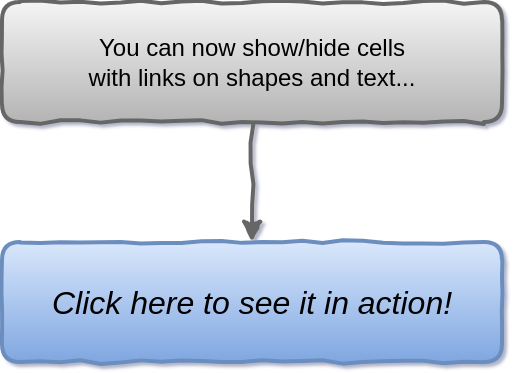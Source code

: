 <mxfile version="24.2.0" type="github" pages="2">
  <diagram id="d5gl4QwFa03STW00YMON" name="Page-1">
    <mxGraphModel dx="1207" dy="682" grid="0" gridSize="10" guides="1" tooltips="1" connect="1" arrows="1" fold="1" page="1" pageScale="1" pageWidth="850" pageHeight="1100" background="#ffffff" math="0" shadow="1">
      <root>
        <mxCell id="0" />
        <mxCell id="1" parent="0" />
        <mxCell id="4" value="" style="edgeStyle=orthogonalEdgeStyle;rounded=0;html=1;jettySize=auto;orthogonalLoop=1;fillColor=#f5f5f5;strokeColor=#666666;comic=1;shadow=0;strokeWidth=2;gradientColor=#b3b3b3;" parent="1" source="2" target="3" edge="1">
          <mxGeometry relative="1" as="geometry" />
        </mxCell>
        <mxCell id="2" value="You can now show/hide cells&lt;br&gt;with links on shapes and text..." style="rounded=1;whiteSpace=wrap;html=1;spacingLeft=10;spacingRight=10;fillColor=#f5f5f5;strokeColor=#666666;comic=1;shadow=0;strokeWidth=2;gradientColor=#b3b3b3;" parent="1" vertex="1">
          <mxGeometry x="300" y="99" width="250" height="60" as="geometry" />
        </mxCell>
        <mxCell id="6" value="" style="edgeStyle=orthogonalEdgeStyle;rounded=0;html=1;jettySize=auto;orthogonalLoop=1;fillColor=#f5f5f5;strokeColor=#666666;comic=1;shadow=0;strokeWidth=2;gradientColor=#b3b3b3;" parent="1" source="3" target="5" edge="1">
          <mxGeometry relative="1" as="geometry" />
        </mxCell>
        <UserObject label="Click here to see it in action!" link="data:action/json,{&quot;actions&quot;:[{&quot;toggle&quot;: {&quot;cells&quot;: [&quot;5&quot;, &quot;7&quot;]}}]}" id="3">
          <mxCell style="rounded=1;whiteSpace=wrap;html=1;fillColor=#dae8fc;strokeColor=#6c8ebf;comic=1;shadow=0;strokeWidth=2;gradientColor=#7ea6e0;fontSize=16;fontStyle=2" parent="1" vertex="1">
            <mxGeometry x="300" y="219" width="250" height="60" as="geometry" />
          </mxCell>
        </UserObject>
        <mxCell id="5" value="The format is&amp;nbsp;data:action/json,{&quot;actions&quot;:[{&quot;toggle&quot;: {&quot;cells&quot;: [id1, id2, ...]}}]}" style="rounded=1;whiteSpace=wrap;html=1;fillColor=#f5f5f5;strokeColor=#666666;comic=1;shadow=0;strokeWidth=2;gradientColor=#b3b3b3;" parent="1" vertex="1" visible="0">
          <mxGeometry x="300" y="339" width="250" height="60" as="geometry" />
        </mxCell>
        <mxCell id="7" value="IDs can be found in the Edit Data dialog or&lt;br&gt;in the tooltip for layers in the Layers dialog" style="rounded=1;whiteSpace=wrap;html=1;fillColor=#f5f5f5;strokeColor=#666666;comic=1;shadow=0;strokeWidth=2;gradientColor=#b3b3b3;" parent="1" vertex="1" visible="0">
          <mxGeometry x="300" y="423" width="250" height="60" as="geometry" />
        </mxCell>
      </root>
    </mxGraphModel>
  </diagram>
  <diagram id="P5UvWLl-yHD5Ik-sSlR9" name="Page-2">
    <mxGraphModel dx="2701" dy="974" grid="1" gridSize="10" guides="1" tooltips="1" connect="1" arrows="1" fold="1" page="1" pageScale="1" pageWidth="850" pageHeight="1100" math="0" shadow="0">
      <root>
        <mxCell id="0" />
        <mxCell id="1" parent="0" />
        <mxCell id="NIE-14_KYxLudchGvDw2-52" value="third" style="shape=umlLifeline;perimeter=lifelinePerimeter;whiteSpace=wrap;html=1;container=1;dropTarget=0;collapsible=0;recursiveResize=0;outlineConnect=0;portConstraint=eastwest;newEdgeStyle={&quot;edgeStyle&quot;:&quot;elbowEdgeStyle&quot;,&quot;elbow&quot;:&quot;vertical&quot;,&quot;curved&quot;:0,&quot;rounded&quot;:0};" vertex="1" parent="1">
          <mxGeometry x="-647" y="440" width="100" height="600" as="geometry" />
        </mxCell>
        <mxCell id="NIE-14_KYxLudchGvDw2-53" value="Client" style="shape=umlLifeline;perimeter=lifelinePerimeter;whiteSpace=wrap;html=1;container=0;dropTarget=0;collapsible=0;recursiveResize=0;outlineConnect=0;portConstraint=eastwest;newEdgeStyle={&quot;edgeStyle&quot;:&quot;elbowEdgeStyle&quot;,&quot;elbow&quot;:&quot;vertical&quot;,&quot;curved&quot;:0,&quot;rounded&quot;:0};" vertex="1" parent="1">
          <mxGeometry x="-535" y="440" width="120" height="600" as="geometry" />
        </mxCell>
        <mxCell id="NIE-14_KYxLudchGvDw2-54" value="Server" style="shape=umlLifeline;perimeter=lifelinePerimeter;whiteSpace=wrap;html=1;container=1;dropTarget=0;collapsible=0;recursiveResize=0;outlineConnect=0;portConstraint=eastwest;newEdgeStyle={&quot;curved&quot;:0,&quot;rounded&quot;:0};" vertex="1" parent="1">
          <mxGeometry x="-400" y="440" width="100" height="600" as="geometry" />
        </mxCell>
        <mxCell id="NIE-14_KYxLudchGvDw2-55" value="" style="rounded=0;whiteSpace=wrap;html=1;" vertex="1" parent="1">
          <mxGeometry x="-601" y="500" width="10" height="40" as="geometry" />
        </mxCell>
        <mxCell id="NIE-14_KYxLudchGvDw2-62" value="" style="rounded=0;whiteSpace=wrap;html=1;" vertex="1" parent="1">
          <mxGeometry x="-355" y="500" width="10" height="40" as="geometry" />
        </mxCell>
        <mxCell id="NIE-14_KYxLudchGvDw2-67" value="" style="rounded=0;whiteSpace=wrap;html=1;" vertex="1" parent="1">
          <mxGeometry x="-355" y="560" width="10" height="40" as="geometry" />
        </mxCell>
        <mxCell id="NIE-14_KYxLudchGvDw2-69" value="" style="endArrow=classic;html=1;rounded=0;entryX=0;entryY=0.5;entryDx=0;entryDy=0;" edge="1" parent="1" target="NIE-14_KYxLudchGvDw2-56">
          <mxGeometry relative="1" as="geometry">
            <mxPoint x="-591" y="519" as="sourcePoint" />
            <mxPoint x="-491" y="519" as="targetPoint" />
          </mxGeometry>
        </mxCell>
        <mxCell id="NIE-14_KYxLudchGvDw2-70" value="linkIds" style="edgeLabel;resizable=0;html=1;;align=center;verticalAlign=middle;" connectable="0" vertex="1" parent="NIE-14_KYxLudchGvDw2-69">
          <mxGeometry relative="1" as="geometry" />
        </mxCell>
        <mxCell id="NIE-14_KYxLudchGvDw2-74" value="" style="endArrow=classic;html=1;rounded=0;entryX=0;entryY=0.5;entryDx=0;entryDy=0;" edge="1" parent="1">
          <mxGeometry relative="1" as="geometry">
            <mxPoint x="-470" y="519.29" as="sourcePoint" />
            <mxPoint x="-359" y="520.29" as="targetPoint" />
          </mxGeometry>
        </mxCell>
        <mxCell id="NIE-14_KYxLudchGvDw2-75" value="linkIds" style="edgeLabel;resizable=0;html=1;;align=center;verticalAlign=middle;" connectable="0" vertex="1" parent="NIE-14_KYxLudchGvDw2-74">
          <mxGeometry relative="1" as="geometry" />
        </mxCell>
        <mxCell id="NIE-14_KYxLudchGvDw2-76" value="" style="edgeStyle=elbowEdgeStyle;elbow=horizontal;endArrow=classic;html=1;curved=0;rounded=0;endSize=8;startSize=8;exitX=0.54;exitY=0.147;exitDx=0;exitDy=0;exitPerimeter=0;entryX=0.496;entryY=0.252;entryDx=0;entryDy=0;entryPerimeter=0;" edge="1" parent="1">
          <mxGeometry width="50" height="50" relative="1" as="geometry">
            <mxPoint x="-341.6" y="521.0" as="sourcePoint" />
            <mxPoint x="-346.0" y="578.75" as="targetPoint" />
            <Array as="points">
              <mxPoint x="-255.6" y="550.15" />
            </Array>
          </mxGeometry>
        </mxCell>
        <mxCell id="NIE-14_KYxLudchGvDw2-77" value="linkIds&lt;br&gt;&lt;span style=&quot;color: rgb(102, 102, 0); font-size: 14px; text-align: left; text-wrap: wrap;&quot;&gt;outputController&lt;/span&gt;" style="text;html=1;align=center;verticalAlign=middle;resizable=0;points=[];autosize=1;strokeColor=none;fillColor=none;" vertex="1" parent="1">
          <mxGeometry x="-230" y="525" width="120" height="50" as="geometry" />
        </mxCell>
        <mxCell id="NIE-14_KYxLudchGvDw2-78" value="so" style="text;html=1;align=center;verticalAlign=middle;resizable=0;points=[];autosize=1;strokeColor=none;fillColor=none;" vertex="1" parent="1">
          <mxGeometry x="-329" y="480" width="40" height="30" as="geometry" />
        </mxCell>
        <mxCell id="NIE-14_KYxLudchGvDw2-79" value="outputDevice" style="text;html=1;align=center;verticalAlign=middle;resizable=0;points=[];autosize=1;strokeColor=none;fillColor=none;" vertex="1" parent="1">
          <mxGeometry x="-445" y="565" width="100" height="30" as="geometry" />
        </mxCell>
        <mxCell id="NIE-14_KYxLudchGvDw2-83" value="outputDevice.pushTo" style="text;html=1;align=center;verticalAlign=middle;resizable=0;points=[];autosize=1;strokeColor=none;fillColor=none;" vertex="1" parent="1">
          <mxGeometry x="-494" y="640" width="140" height="30" as="geometry" />
        </mxCell>
        <mxCell id="NIE-14_KYxLudchGvDw2-84" value="" style="rounded=0;whiteSpace=wrap;html=1;" vertex="1" parent="1">
          <mxGeometry x="-355" y="640" width="10" height="40" as="geometry" />
        </mxCell>
        <mxCell id="NIE-14_KYxLudchGvDw2-86" value="" style="edgeStyle=elbowEdgeStyle;elbow=horizontal;endArrow=classic;html=1;curved=0;rounded=0;endSize=8;startSize=8;exitX=0.54;exitY=0.147;exitDx=0;exitDy=0;exitPerimeter=0;entryX=0.496;entryY=0.252;entryDx=0;entryDy=0;entryPerimeter=0;" edge="1" parent="1">
          <mxGeometry width="50" height="50" relative="1" as="geometry">
            <mxPoint x="-342.8" y="595.0" as="sourcePoint" />
            <mxPoint x="-347.2" y="652.75" as="targetPoint" />
            <Array as="points">
              <mxPoint x="-256.8" y="624.15" />
            </Array>
          </mxGeometry>
        </mxCell>
        <mxCell id="NIE-14_KYxLudchGvDw2-88" value="&amp;nbsp; &amp;nbsp;&lt;span style=&quot;background-color: initial;&quot;&gt;&amp;nbsp;if (linkIds.contains(connectedLinks)) {&lt;/span&gt;&lt;div&gt;&amp;nbsp; &amp;nbsp; &amp;nbsp; outputController.subscriber(items)&lt;/div&gt;&lt;div&gt;&amp;nbsp; &amp;nbsp; &amp;nbsp;}&lt;/div&gt;" style="shape=note;strokeWidth=2;fontSize=14;size=20;whiteSpace=wrap;html=1;fillColor=#fff2cc;strokeColor=#d6b656;fontColor=#666600;align=left;" vertex="1" parent="1">
          <mxGeometry x="-240" y="640" width="270" height="74" as="geometry" />
        </mxCell>
        <mxCell id="NIE-14_KYxLudchGvDw2-89" value="" style="rounded=0;whiteSpace=wrap;html=1;" vertex="1" parent="1">
          <mxGeometry x="-354" y="720" width="10" height="40" as="geometry" />
        </mxCell>
        <mxCell id="NIE-14_KYxLudchGvDw2-90" value="" style="edgeStyle=elbowEdgeStyle;elbow=horizontal;endArrow=classic;html=1;curved=0;rounded=0;endSize=8;startSize=8;exitX=0.54;exitY=0.147;exitDx=0;exitDy=0;exitPerimeter=0;entryX=0.496;entryY=0.252;entryDx=0;entryDy=0;entryPerimeter=0;" edge="1" parent="1">
          <mxGeometry width="50" height="50" relative="1" as="geometry">
            <mxPoint x="-342.8" y="680.0" as="sourcePoint" />
            <mxPoint x="-347.2" y="737.75" as="targetPoint" />
            <Array as="points">
              <mxPoint x="-256.8" y="709.15" />
            </Array>
          </mxGeometry>
        </mxCell>
        <mxCell id="NIE-14_KYxLudchGvDw2-91" value="onmessage" style="text;html=1;align=center;verticalAlign=middle;resizable=0;points=[];autosize=1;strokeColor=none;fillColor=none;" vertex="1" parent="1">
          <mxGeometry x="-345" y="750" width="90" height="30" as="geometry" />
        </mxCell>
        <mxCell id="NIE-14_KYxLudchGvDw2-92" value="&lt;div&gt;&amp;nbsp;outputController.&lt;span style=&quot;color: rgb(0, 0, 0); font-family: &amp;quot;Droid Sans Mono&amp;quot;, monospace; font-size: 12.6px; letter-spacing: 0.3px; white-space-collapse: preserve; background-color: rgba(241, 241, 241, 0.2);&quot;&gt;subscribe({&lt;/span&gt;&lt;/div&gt;&lt;div&gt;&lt;span style=&quot;color: rgb(0, 0, 0); font-family: &amp;quot;Droid Sans Mono&amp;quot;, monospace; font-size: 12.6px; letter-spacing: 0.3px; white-space-collapse: preserve; background-color: rgba(241, 241, 241, 0.2);&quot;&gt;  next(items){ sendToClient(items)}&lt;/span&gt;&lt;/div&gt;&lt;div&gt;&lt;span style=&quot;color: rgb(0, 0, 0); font-family: &amp;quot;Droid Sans Mono&amp;quot;, monospace; font-size: 12.6px; letter-spacing: 0.3px; white-space-collapse: preserve; background-color: rgba(241, 241, 241, 0.2);&quot;&gt;})&lt;/span&gt;&lt;/div&gt;" style="shape=note;strokeWidth=2;fontSize=14;size=20;whiteSpace=wrap;html=1;fillColor=#fff2cc;strokeColor=#d6b656;fontColor=#666600;align=left;" vertex="1" parent="1">
          <mxGeometry x="-260" y="750" width="270" height="80" as="geometry" />
        </mxCell>
        <mxCell id="NIE-14_KYxLudchGvDw2-97" value="" style="edgeStyle=orthogonalEdgeStyle;rounded=0;orthogonalLoop=1;jettySize=auto;html=1;" edge="1" parent="1" source="NIE-14_KYxLudchGvDw2-93" target="NIE-14_KYxLudchGvDw2-96">
          <mxGeometry relative="1" as="geometry" />
        </mxCell>
        <mxCell id="NIE-14_KYxLudchGvDw2-93" value="" style="rounded=0;whiteSpace=wrap;html=1;" vertex="1" parent="1">
          <mxGeometry x="-480" y="720" width="10" height="40" as="geometry" />
        </mxCell>
        <mxCell id="NIE-14_KYxLudchGvDw2-94" value="" style="endArrow=classic;html=1;rounded=0;exitX=0;exitY=0.5;exitDx=0;exitDy=0;entryX=1;entryY=0.5;entryDx=0;entryDy=0;" edge="1" parent="1" source="NIE-14_KYxLudchGvDw2-89" target="NIE-14_KYxLudchGvDw2-93">
          <mxGeometry width="50" height="50" relative="1" as="geometry">
            <mxPoint x="-70" y="810" as="sourcePoint" />
            <mxPoint x="-20" y="760" as="targetPoint" />
          </mxGeometry>
        </mxCell>
        <mxCell id="NIE-14_KYxLudchGvDw2-95" value="items" style="text;html=1;align=center;verticalAlign=middle;resizable=0;points=[];autosize=1;strokeColor=none;fillColor=none;" vertex="1" parent="1">
          <mxGeometry x="-445" y="714" width="50" height="30" as="geometry" />
        </mxCell>
        <mxCell id="NIE-14_KYxLudchGvDw2-96" value="" style="rounded=0;whiteSpace=wrap;html=1;" vertex="1" parent="1">
          <mxGeometry x="-601" y="720" width="10" height="40" as="geometry" />
        </mxCell>
        <mxCell id="NIE-14_KYxLudchGvDw2-98" value="items" style="text;html=1;align=center;verticalAlign=middle;resizable=0;points=[];autosize=1;strokeColor=none;fillColor=none;" vertex="1" parent="1">
          <mxGeometry x="-574" y="719" width="50" height="30" as="geometry" />
        </mxCell>
        <mxCell id="NIE-14_KYxLudchGvDw2-99" value="1. items 如何从 server pushto client pushto third&lt;div&gt;2. 可能有多个 third&lt;/div&gt;&lt;div&gt;3. 必须在 runStart 之前进行 linkIds 监听&lt;/div&gt;" style="shape=note;strokeWidth=2;fontSize=14;size=20;whiteSpace=wrap;html=1;fillColor=#fff2cc;strokeColor=#d6b656;fontColor=#666600;align=left;" vertex="1" parent="1">
          <mxGeometry x="-545" y="230" width="330" height="120" as="geometry" />
        </mxCell>
        <mxCell id="NIE-14_KYxLudchGvDw2-101" value="&lt;div&gt;import { Observable } from &#39;rxjs&#39;;&lt;/div&gt;&lt;div&gt;&lt;br&gt;&lt;/div&gt;&lt;div&gt;class ObservableController {&lt;/div&gt;&lt;div&gt;&amp;nbsp; private subscriber: any = null;&lt;/div&gt;&lt;div&gt;&lt;br&gt;&lt;/div&gt;&lt;div&gt;&amp;nbsp; getObservable(): Observable&amp;lt;number&amp;gt; {&lt;/div&gt;&lt;div&gt;&amp;nbsp; &amp;nbsp; return new Observable&amp;lt;number&amp;gt;((subscriber) =&amp;gt; {&lt;/div&gt;&lt;div&gt;&amp;nbsp; &amp;nbsp; &amp;nbsp; // 将subscriber保存在外部变量中，以便稍后使用&lt;/div&gt;&lt;div&gt;&amp;nbsp; &amp;nbsp; &amp;nbsp; this.subscriber = subscriber;&lt;/div&gt;&lt;div&gt;&amp;nbsp; &amp;nbsp; });&lt;/div&gt;&lt;div&gt;&amp;nbsp; }&lt;/div&gt;&lt;div&gt;&lt;br&gt;&lt;/div&gt;&lt;div&gt;&amp;nbsp; next(value: number) {&lt;/div&gt;&lt;div&gt;&amp;nbsp; &amp;nbsp; if (this.subscriber) {&lt;/div&gt;&lt;div&gt;&amp;nbsp; &amp;nbsp; &amp;nbsp; this.subscriber.next(value);&lt;/div&gt;&lt;div&gt;&amp;nbsp; &amp;nbsp; }&lt;/div&gt;&lt;div&gt;&amp;nbsp; }&lt;/div&gt;&lt;div&gt;&lt;br&gt;&lt;/div&gt;&lt;div&gt;&amp;nbsp; complete() {&lt;/div&gt;&lt;div&gt;&amp;nbsp; &amp;nbsp; if (this.subscriber) {&lt;/div&gt;&lt;div&gt;&amp;nbsp; &amp;nbsp; &amp;nbsp; this.subscriber.complete();&lt;/div&gt;&lt;div&gt;&amp;nbsp; &amp;nbsp; }&lt;/div&gt;&lt;div&gt;&amp;nbsp; }&lt;/div&gt;&lt;div&gt;}&lt;/div&gt;&lt;div&gt;&lt;br&gt;&lt;/div&gt;&lt;div&gt;// 使用示例&lt;/div&gt;&lt;div&gt;const controller = new ObservableController();&lt;/div&gt;&lt;div&gt;const observable = controller.getObservable();&lt;/div&gt;&lt;div&gt;&lt;br&gt;&lt;/div&gt;&lt;div&gt;observable.subscribe({&lt;/div&gt;&lt;div&gt;&amp;nbsp; next: (value) =&amp;gt; console.log(value),&lt;/div&gt;&lt;div&gt;&amp;nbsp; complete: () =&amp;gt; console.log(&#39;Completed&#39;),&lt;/div&gt;&lt;div&gt;});&lt;/div&gt;&lt;div&gt;&lt;br&gt;&lt;/div&gt;&lt;div&gt;// 现在你可以在任何地方使用controller来触发next或complete&lt;/div&gt;&lt;div&gt;controller.next(1);&lt;/div&gt;&lt;div&gt;controller.next(2);&lt;/div&gt;&lt;div&gt;controller.next(3);&lt;/div&gt;&lt;div&gt;&lt;br&gt;&lt;/div&gt;&lt;div&gt;setTimeout(() =&amp;gt; {&lt;/div&gt;&lt;div&gt;&amp;nbsp; controller.next(4);&lt;/div&gt;&lt;div&gt;&amp;nbsp; controller.complete();&lt;/div&gt;&lt;div&gt;}, 1000);&lt;/div&gt;&lt;div&gt;&lt;br&gt;&lt;/div&gt;" style="shape=note;strokeWidth=2;fontSize=14;size=20;whiteSpace=wrap;html=1;fillColor=#fff2cc;strokeColor=#d6b656;fontColor=#666600;align=left;" vertex="1" parent="1">
          <mxGeometry x="190" y="190" width="430" height="760" as="geometry" />
        </mxCell>
        <mxCell id="NIE-14_KYxLudchGvDw2-102" value="watchDataChange" style="text;html=1;align=center;verticalAlign=middle;resizable=0;points=[];autosize=1;strokeColor=none;fillColor=none;" vertex="1" parent="1">
          <mxGeometry x="-601" y="530" width="130" height="30" as="geometry" />
        </mxCell>
        <mxCell id="NIE-14_KYxLudchGvDw2-103" value="&lt;span style=&quot;color: rgb(0, 0, 0); font-size: 12px; text-wrap: nowrap;&quot;&gt;watchDataChange&lt;/span&gt;&lt;span style=&quot;color: rgb(0, 0, 0); font-size: 12px; text-wrap: nowrap;&quot;&gt;(items)&lt;/span&gt;" style="shape=note;strokeWidth=2;fontSize=14;size=20;whiteSpace=wrap;html=1;fillColor=#fff2cc;strokeColor=#d6b656;fontColor=#666600;" vertex="1" parent="1">
          <mxGeometry x="-524" y="770" width="160" height="40" as="geometry" />
        </mxCell>
        <mxCell id="NIE-14_KYxLudchGvDw2-107" value="" style="edgeStyle=orthogonalEdgeStyle;rounded=0;orthogonalLoop=1;jettySize=auto;html=1;" edge="1" parent="1" source="NIE-14_KYxLudchGvDw2-105" target="NIE-14_KYxLudchGvDw2-106">
          <mxGeometry relative="1" as="geometry" />
        </mxCell>
        <mxCell id="NIE-14_KYxLudchGvDw2-105" value="" style="rounded=0;whiteSpace=wrap;html=1;" vertex="1" parent="1">
          <mxGeometry x="-601" y="840" width="10" height="40" as="geometry" />
        </mxCell>
        <mxCell id="NIE-14_KYxLudchGvDw2-109" value="unWatchDataChange" style="text;html=1;align=center;verticalAlign=middle;resizable=0;points=[];autosize=1;strokeColor=none;fillColor=none;" vertex="1" parent="1">
          <mxGeometry x="-611" y="880" width="150" height="30" as="geometry" />
        </mxCell>
        <mxCell id="NIE-14_KYxLudchGvDw2-114" value="&lt;div&gt;&lt;font color=&quot;#000000&quot;&gt;&amp;nbsp;outputController.un&lt;span style=&quot;font-family: &amp;quot;Droid Sans Mono&amp;quot;, monospace; font-size: 12.6px; letter-spacing: 0.3px; white-space-collapse: preserve; background-color: rgba(241, 241, 241, 0.2);&quot;&gt;subscribe(&lt;/span&gt;&lt;span style=&quot;background-color: rgba(241, 241, 241, 0.2); font-family: &amp;quot;Droid Sans Mono&amp;quot;, monospace; font-size: 12.6px; letter-spacing: 0.3px; white-space-collapse: preserve;&quot;&gt;)&lt;/span&gt;&lt;/font&gt;&lt;/div&gt;" style="shape=note;strokeWidth=2;fontSize=14;size=20;whiteSpace=wrap;html=1;fillColor=#fff2cc;strokeColor=#d6b656;fontColor=#666600;align=left;" vertex="1" parent="1">
          <mxGeometry x="-340" y="870" width="220" height="40" as="geometry" />
        </mxCell>
        <mxCell id="NIE-14_KYxLudchGvDw2-56" value="" style="rounded=0;whiteSpace=wrap;html=1;" vertex="1" parent="1">
          <mxGeometry x="-480" y="500" width="10" height="40" as="geometry" />
        </mxCell>
        <mxCell id="NIE-14_KYxLudchGvDw2-112" value="" style="edgeStyle=orthogonalEdgeStyle;rounded=0;orthogonalLoop=1;jettySize=auto;html=1;" edge="1" parent="1" source="NIE-14_KYxLudchGvDw2-106" target="NIE-14_KYxLudchGvDw2-111">
          <mxGeometry relative="1" as="geometry" />
        </mxCell>
        <mxCell id="NIE-14_KYxLudchGvDw2-106" value="" style="rounded=0;whiteSpace=wrap;html=1;" vertex="1" parent="1">
          <mxGeometry x="-480" y="840" width="10" height="40" as="geometry" />
        </mxCell>
        <mxCell id="NIE-14_KYxLudchGvDw2-111" value="" style="rounded=0;whiteSpace=wrap;html=1;" vertex="1" parent="1">
          <mxGeometry x="-354" y="840" width="10" height="40" as="geometry" />
        </mxCell>
        <mxCell id="NIE-14_KYxLudchGvDw2-116" value="unsubscribe items" style="text;html=1;align=center;verticalAlign=middle;resizable=0;points=[];autosize=1;strokeColor=none;fillColor=none;" vertex="1" parent="1">
          <mxGeometry x="-475" y="859" width="130" height="30" as="geometry" />
        </mxCell>
      </root>
    </mxGraphModel>
  </diagram>
</mxfile>
